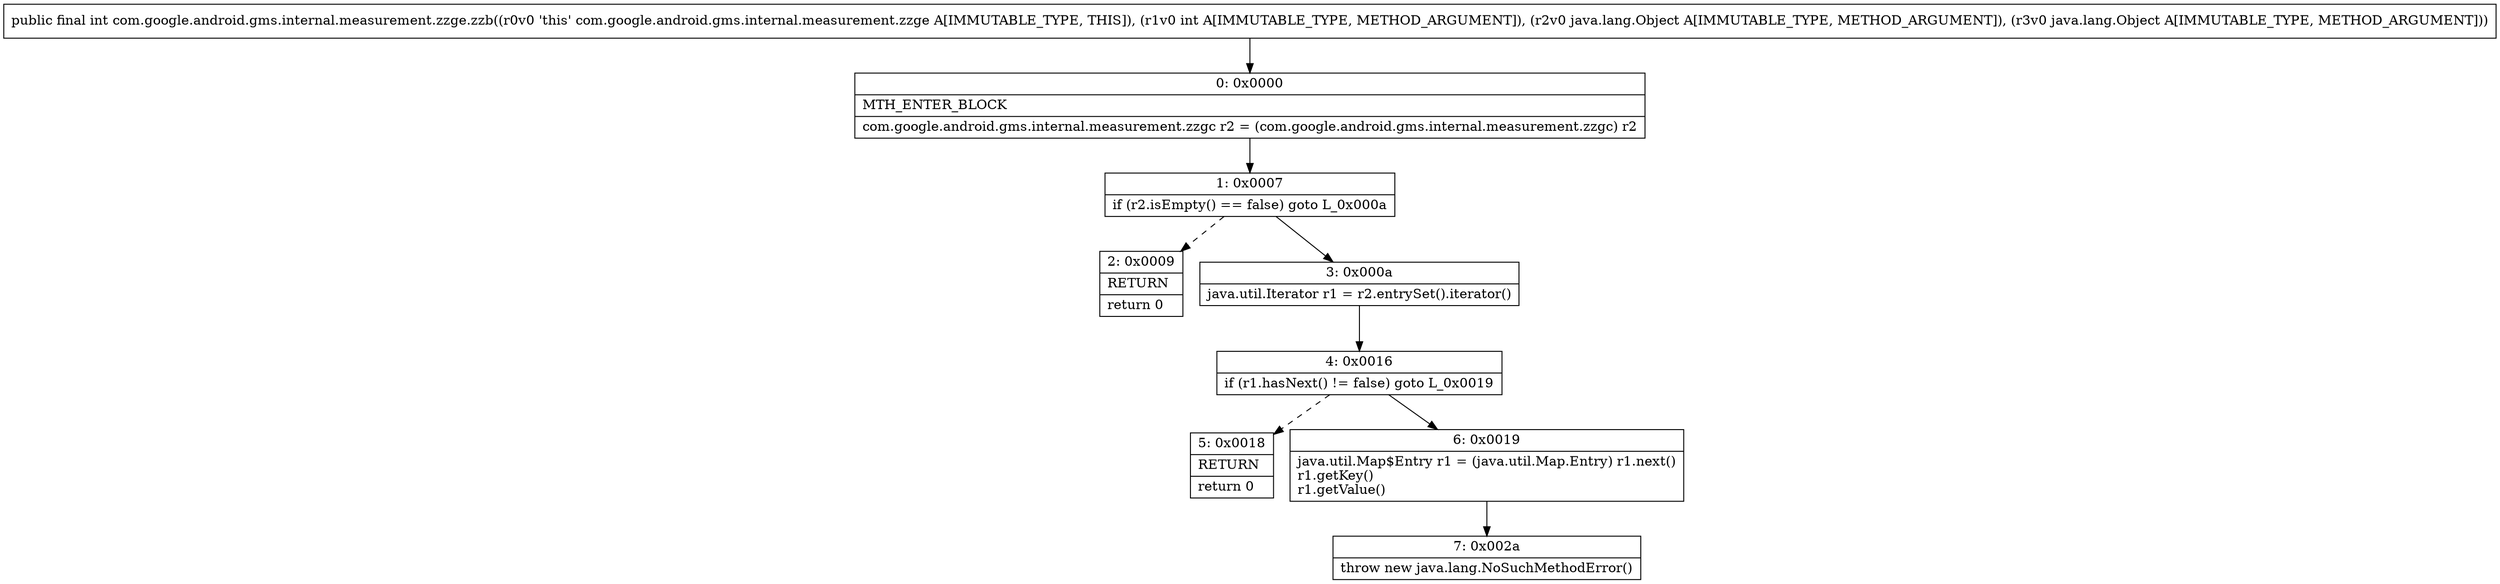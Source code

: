 digraph "CFG forcom.google.android.gms.internal.measurement.zzge.zzb(ILjava\/lang\/Object;Ljava\/lang\/Object;)I" {
Node_0 [shape=record,label="{0\:\ 0x0000|MTH_ENTER_BLOCK\l|com.google.android.gms.internal.measurement.zzgc r2 = (com.google.android.gms.internal.measurement.zzgc) r2\l}"];
Node_1 [shape=record,label="{1\:\ 0x0007|if (r2.isEmpty() == false) goto L_0x000a\l}"];
Node_2 [shape=record,label="{2\:\ 0x0009|RETURN\l|return 0\l}"];
Node_3 [shape=record,label="{3\:\ 0x000a|java.util.Iterator r1 = r2.entrySet().iterator()\l}"];
Node_4 [shape=record,label="{4\:\ 0x0016|if (r1.hasNext() != false) goto L_0x0019\l}"];
Node_5 [shape=record,label="{5\:\ 0x0018|RETURN\l|return 0\l}"];
Node_6 [shape=record,label="{6\:\ 0x0019|java.util.Map$Entry r1 = (java.util.Map.Entry) r1.next()\lr1.getKey()\lr1.getValue()\l}"];
Node_7 [shape=record,label="{7\:\ 0x002a|throw new java.lang.NoSuchMethodError()\l}"];
MethodNode[shape=record,label="{public final int com.google.android.gms.internal.measurement.zzge.zzb((r0v0 'this' com.google.android.gms.internal.measurement.zzge A[IMMUTABLE_TYPE, THIS]), (r1v0 int A[IMMUTABLE_TYPE, METHOD_ARGUMENT]), (r2v0 java.lang.Object A[IMMUTABLE_TYPE, METHOD_ARGUMENT]), (r3v0 java.lang.Object A[IMMUTABLE_TYPE, METHOD_ARGUMENT])) }"];
MethodNode -> Node_0;
Node_0 -> Node_1;
Node_1 -> Node_2[style=dashed];
Node_1 -> Node_3;
Node_3 -> Node_4;
Node_4 -> Node_5[style=dashed];
Node_4 -> Node_6;
Node_6 -> Node_7;
}

